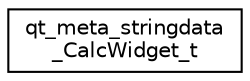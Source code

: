 digraph "Graphical Class Hierarchy"
{
  edge [fontname="Helvetica",fontsize="10",labelfontname="Helvetica",labelfontsize="10"];
  node [fontname="Helvetica",fontsize="10",shape=record];
  rankdir="LR";
  Node1 [label="qt_meta_stringdata\l_CalcWidget_t",height=0.2,width=0.4,color="black", fillcolor="white", style="filled",URL="$structqt__meta__stringdata___calc_widget__t.html"];
}
